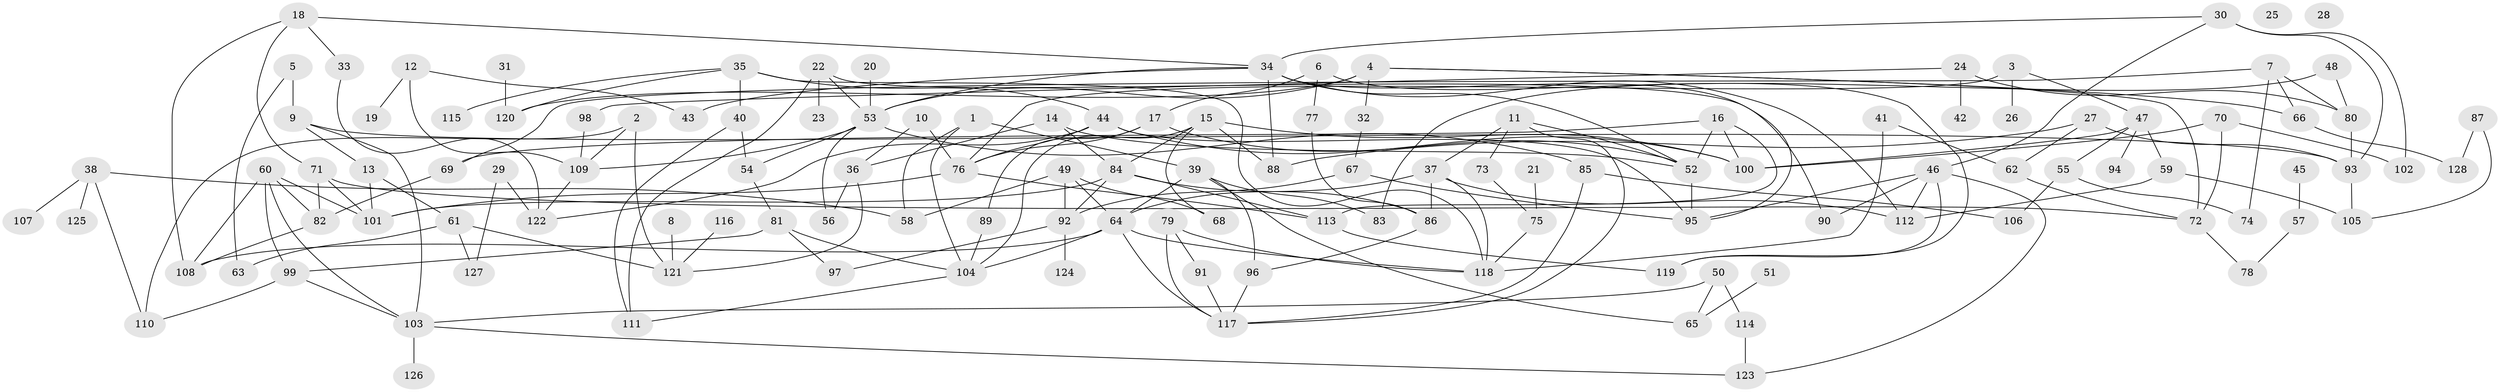 // coarse degree distribution, {1: 0.14666666666666667, 3: 0.13333333333333333, 6: 0.08, 5: 0.13333333333333333, 7: 0.06666666666666667, 4: 0.21333333333333335, 2: 0.16, 8: 0.04, 9: 0.02666666666666667}
// Generated by graph-tools (version 1.1) at 2025/35/03/04/25 23:35:55]
// undirected, 128 vertices, 204 edges
graph export_dot {
  node [color=gray90,style=filled];
  1;
  2;
  3;
  4;
  5;
  6;
  7;
  8;
  9;
  10;
  11;
  12;
  13;
  14;
  15;
  16;
  17;
  18;
  19;
  20;
  21;
  22;
  23;
  24;
  25;
  26;
  27;
  28;
  29;
  30;
  31;
  32;
  33;
  34;
  35;
  36;
  37;
  38;
  39;
  40;
  41;
  42;
  43;
  44;
  45;
  46;
  47;
  48;
  49;
  50;
  51;
  52;
  53;
  54;
  55;
  56;
  57;
  58;
  59;
  60;
  61;
  62;
  63;
  64;
  65;
  66;
  67;
  68;
  69;
  70;
  71;
  72;
  73;
  74;
  75;
  76;
  77;
  78;
  79;
  80;
  81;
  82;
  83;
  84;
  85;
  86;
  87;
  88;
  89;
  90;
  91;
  92;
  93;
  94;
  95;
  96;
  97;
  98;
  99;
  100;
  101;
  102;
  103;
  104;
  105;
  106;
  107;
  108;
  109;
  110;
  111;
  112;
  113;
  114;
  115;
  116;
  117;
  118;
  119;
  120;
  121;
  122;
  123;
  124;
  125;
  126;
  127;
  128;
  1 -- 39;
  1 -- 58;
  1 -- 104;
  2 -- 109;
  2 -- 110;
  2 -- 121;
  3 -- 26;
  3 -- 47;
  3 -- 76;
  4 -- 32;
  4 -- 53;
  4 -- 66;
  4 -- 72;
  4 -- 120;
  5 -- 9;
  5 -- 63;
  6 -- 17;
  6 -- 77;
  6 -- 119;
  7 -- 66;
  7 -- 69;
  7 -- 74;
  7 -- 80;
  8 -- 121;
  9 -- 13;
  9 -- 93;
  9 -- 103;
  10 -- 36;
  10 -- 76;
  11 -- 37;
  11 -- 52;
  11 -- 73;
  11 -- 117;
  12 -- 19;
  12 -- 43;
  12 -- 109;
  13 -- 61;
  13 -- 101;
  14 -- 36;
  14 -- 52;
  14 -- 84;
  15 -- 68;
  15 -- 84;
  15 -- 88;
  15 -- 100;
  15 -- 104;
  16 -- 52;
  16 -- 69;
  16 -- 100;
  16 -- 113;
  17 -- 52;
  17 -- 76;
  17 -- 89;
  18 -- 33;
  18 -- 34;
  18 -- 71;
  18 -- 108;
  20 -- 53;
  21 -- 75;
  22 -- 23;
  22 -- 53;
  22 -- 90;
  22 -- 111;
  24 -- 42;
  24 -- 80;
  24 -- 98;
  27 -- 62;
  27 -- 88;
  27 -- 93;
  29 -- 122;
  29 -- 127;
  30 -- 34;
  30 -- 46;
  30 -- 93;
  30 -- 102;
  31 -- 120;
  32 -- 67;
  33 -- 122;
  34 -- 43;
  34 -- 52;
  34 -- 53;
  34 -- 88;
  34 -- 95;
  34 -- 112;
  35 -- 40;
  35 -- 44;
  35 -- 115;
  35 -- 118;
  35 -- 120;
  36 -- 56;
  36 -- 121;
  37 -- 64;
  37 -- 86;
  37 -- 112;
  37 -- 118;
  38 -- 58;
  38 -- 107;
  38 -- 110;
  38 -- 125;
  39 -- 64;
  39 -- 65;
  39 -- 83;
  39 -- 96;
  40 -- 54;
  40 -- 111;
  41 -- 62;
  41 -- 118;
  44 -- 76;
  44 -- 95;
  44 -- 100;
  44 -- 122;
  45 -- 57;
  46 -- 90;
  46 -- 95;
  46 -- 112;
  46 -- 119;
  46 -- 123;
  47 -- 55;
  47 -- 59;
  47 -- 94;
  47 -- 100;
  48 -- 80;
  48 -- 83;
  49 -- 58;
  49 -- 64;
  49 -- 68;
  49 -- 92;
  50 -- 65;
  50 -- 103;
  50 -- 114;
  51 -- 65;
  52 -- 95;
  53 -- 54;
  53 -- 56;
  53 -- 85;
  53 -- 109;
  54 -- 81;
  55 -- 74;
  55 -- 106;
  57 -- 78;
  59 -- 105;
  59 -- 112;
  60 -- 82;
  60 -- 99;
  60 -- 101;
  60 -- 103;
  60 -- 108;
  61 -- 63;
  61 -- 121;
  61 -- 127;
  62 -- 72;
  64 -- 104;
  64 -- 108;
  64 -- 117;
  64 -- 118;
  66 -- 128;
  67 -- 92;
  67 -- 95;
  69 -- 82;
  70 -- 72;
  70 -- 100;
  70 -- 102;
  71 -- 72;
  71 -- 82;
  71 -- 101;
  72 -- 78;
  73 -- 75;
  75 -- 118;
  76 -- 101;
  76 -- 113;
  77 -- 86;
  79 -- 91;
  79 -- 117;
  79 -- 118;
  80 -- 93;
  81 -- 97;
  81 -- 99;
  81 -- 104;
  82 -- 108;
  84 -- 86;
  84 -- 92;
  84 -- 101;
  84 -- 113;
  85 -- 106;
  85 -- 117;
  86 -- 96;
  87 -- 105;
  87 -- 128;
  89 -- 104;
  91 -- 117;
  92 -- 97;
  92 -- 124;
  93 -- 105;
  96 -- 117;
  98 -- 109;
  99 -- 103;
  99 -- 110;
  103 -- 123;
  103 -- 126;
  104 -- 111;
  109 -- 122;
  113 -- 119;
  114 -- 123;
  116 -- 121;
}
